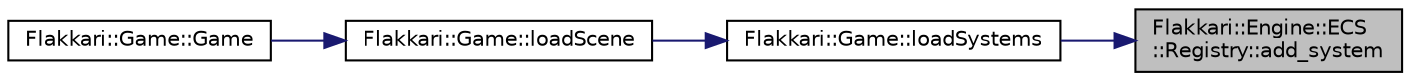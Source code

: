 digraph "Flakkari::Engine::ECS::Registry::add_system"
{
 // LATEX_PDF_SIZE
  edge [fontname="Helvetica",fontsize="10",labelfontname="Helvetica",labelfontsize="10"];
  node [fontname="Helvetica",fontsize="10",shape=record];
  rankdir="RL";
  Node1 [label="Flakkari::Engine::ECS\l::Registry::add_system",height=0.2,width=0.4,color="black", fillcolor="grey75", style="filled", fontcolor="black",tooltip="Add a system to the registry."];
  Node1 -> Node2 [dir="back",color="midnightblue",fontsize="10",style="solid",fontname="Helvetica"];
  Node2 [label="Flakkari::Game::loadSystems",height=0.2,width=0.4,color="black", fillcolor="white", style="filled",URL="$dd/ddd/classFlakkari_1_1Game.html#a58785188e8d0be4a493f1a03724b427f",tooltip="Add all the systems of the game to the registry."];
  Node2 -> Node3 [dir="back",color="midnightblue",fontsize="10",style="solid",fontname="Helvetica"];
  Node3 [label="Flakkari::Game::loadScene",height=0.2,width=0.4,color="black", fillcolor="white", style="filled",URL="$dd/ddd/classFlakkari_1_1Game.html#a7a922284fb3aadc37fcac64724508db0",tooltip="Load a scene from the game."];
  Node3 -> Node4 [dir="back",color="midnightblue",fontsize="10",style="solid",fontname="Helvetica"];
  Node4 [label="Flakkari::Game::Game",height=0.2,width=0.4,color="black", fillcolor="white", style="filled",URL="$dd/ddd/classFlakkari_1_1Game.html#af903c4e86315c6c0f3e339476c7e155c",tooltip="Construct a new Game object and load the config file of the game."];
}
